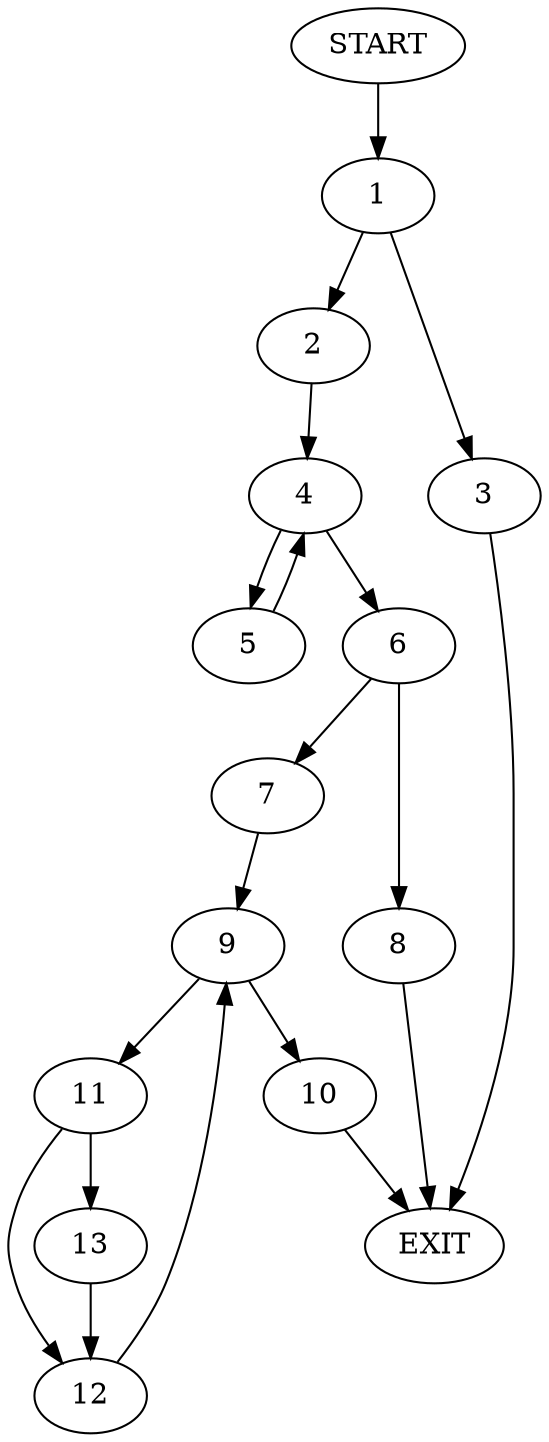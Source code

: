 digraph {
0 [label="START"]
14 [label="EXIT"]
0 -> 1
1 -> 2
1 -> 3
2 -> 4
3 -> 14
4 -> 5
4 -> 6
5 -> 4
6 -> 7
6 -> 8
8 -> 14
7 -> 9
9 -> 10
9 -> 11
11 -> 12
11 -> 13
10 -> 14
13 -> 12
12 -> 9
}
